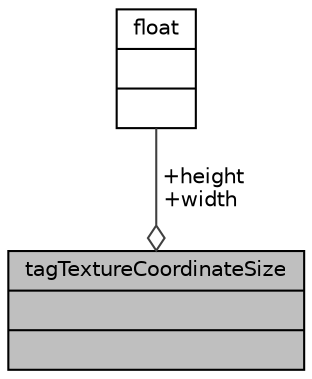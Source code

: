 digraph "tagTextureCoordinateSize"
{
 // LATEX_PDF_SIZE
  edge [fontname="Helvetica",fontsize="10",labelfontname="Helvetica",labelfontsize="10"];
  node [fontname="Helvetica",fontsize="10",shape=record];
  Node1 [label="{tagTextureCoordinateSize\n||}",height=0.2,width=0.4,color="black", fillcolor="grey75", style="filled", fontcolor="black",tooltip=" "];
  Node2 -> Node1 [color="grey25",fontsize="10",style="solid",label=" +height\n+width" ,arrowhead="odiamond",fontname="Helvetica"];
  Node2 [label="{float\n||}",height=0.2,width=0.4,color="black", fillcolor="white", style="filled",tooltip=" "];
}
